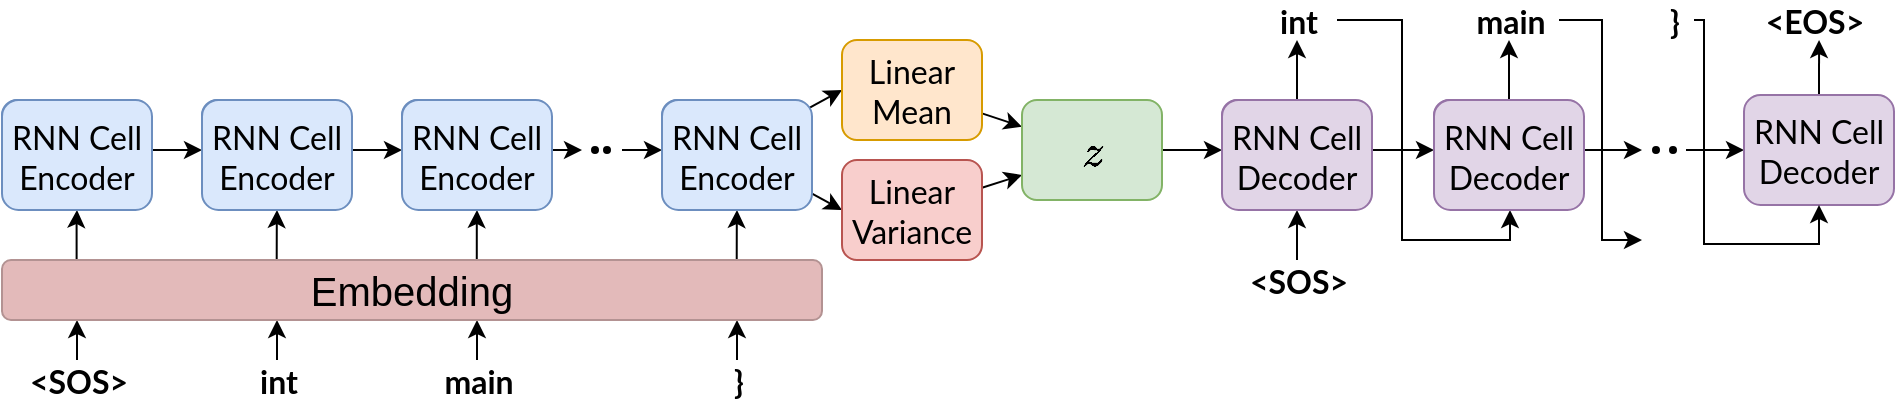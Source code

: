 <mxfile version="14.8.4" type="device"><diagram id="ziSVMS8-bGTgl4r589Y5" name="Page-1"><mxGraphModel dx="1185" dy="650" grid="1" gridSize="10" guides="1" tooltips="1" connect="1" arrows="1" fold="1" page="1" pageScale="1" pageWidth="827" pageHeight="1169" math="1" shadow="0"><root><mxCell id="0"/><mxCell id="1" parent="0"/><mxCell id="51-HqA8ubrV3N6QSU0g3-8" style="edgeStyle=orthogonalEdgeStyle;rounded=0;orthogonalLoop=1;jettySize=auto;html=1;entryX=0;entryY=0.5;entryDx=0;entryDy=0;fontSize=16;fontFamily=Lato;fontSource=https%3A%2F%2Ffonts.googleapis.com%2Fcss%3Ffamily%3DLato;" edge="1" parent="1" source="51-HqA8ubrV3N6QSU0g3-1" target="51-HqA8ubrV3N6QSU0g3-2"><mxGeometry relative="1" as="geometry"/></mxCell><mxCell id="51-HqA8ubrV3N6QSU0g3-1" value="&lt;div style=&quot;font-size: 16px;&quot;&gt;RNN Cell&lt;/div&gt;&lt;div style=&quot;font-size: 16px;&quot;&gt;Encoder&lt;br style=&quot;font-size: 16px;&quot;&gt;&lt;/div&gt;" style="rounded=1;whiteSpace=wrap;html=1;fillColor=#dae8fc;strokeColor=#6c8ebf;fontSize=16;fontFamily=Lato;fontSource=https%3A%2F%2Ffonts.googleapis.com%2Fcss%3Ffamily%3DLato;" vertex="1" parent="1"><mxGeometry x="170" y="390" width="70" height="50" as="geometry"/></mxCell><mxCell id="51-HqA8ubrV3N6QSU0g3-20" style="edgeStyle=orthogonalEdgeStyle;rounded=0;orthogonalLoop=1;jettySize=auto;html=1;fontSize=16;fontFamily=Lato;fontSource=https%3A%2F%2Ffonts.googleapis.com%2Fcss%3Ffamily%3DLato;" edge="1" parent="1" source="51-HqA8ubrV3N6QSU0g3-2"><mxGeometry relative="1" as="geometry"><mxPoint x="360" y="415.0" as="targetPoint"/><Array as="points"><mxPoint x="360" y="415"/><mxPoint x="360" y="415"/></Array></mxGeometry></mxCell><mxCell id="51-HqA8ubrV3N6QSU0g3-2" value="&lt;div style=&quot;font-size: 16px;&quot;&gt;RNN Cell&lt;/div&gt;&lt;div style=&quot;font-size: 16px;&quot;&gt;Encoder&lt;br style=&quot;font-size: 16px;&quot;&gt;&lt;/div&gt;" style="rounded=1;whiteSpace=wrap;html=1;fillColor=#dae8fc;strokeColor=#6c8ebf;fontSize=16;fontFamily=Lato;fontSource=https%3A%2F%2Ffonts.googleapis.com%2Fcss%3Ffamily%3DLato;" vertex="1" parent="1"><mxGeometry x="270" y="390" width="70" height="50" as="geometry"/></mxCell><mxCell id="51-HqA8ubrV3N6QSU0g3-81" style="edgeStyle=orthogonalEdgeStyle;rounded=0;orthogonalLoop=1;jettySize=auto;html=1;entryX=0.335;entryY=1;entryDx=0;entryDy=0;entryPerimeter=0;fontSize=20;" edge="1" parent="1" source="51-HqA8ubrV3N6QSU0g3-6" target="51-HqA8ubrV3N6QSU0g3-78"><mxGeometry relative="1" as="geometry"/></mxCell><mxCell id="51-HqA8ubrV3N6QSU0g3-6" value="int" style="text;html=1;align=center;verticalAlign=middle;resizable=0;points=[];autosize=1;strokeColor=none;fontStyle=1;fontSize=16;fontFamily=Lato;fontSource=https%3A%2F%2Ffonts.googleapis.com%2Fcss%3Ffamily%3DLato;" vertex="1" parent="1"><mxGeometry x="187.5" y="520" width="40" height="20" as="geometry"/></mxCell><mxCell id="51-HqA8ubrV3N6QSU0g3-82" style="edgeStyle=orthogonalEdgeStyle;rounded=0;orthogonalLoop=1;jettySize=auto;html=1;entryX=0.579;entryY=1;entryDx=0;entryDy=0;entryPerimeter=0;fontSize=20;" edge="1" parent="1" source="51-HqA8ubrV3N6QSU0g3-7" target="51-HqA8ubrV3N6QSU0g3-78"><mxGeometry relative="1" as="geometry"/></mxCell><mxCell id="51-HqA8ubrV3N6QSU0g3-7" value="main" style="text;html=1;align=center;verticalAlign=middle;resizable=0;points=[];autosize=1;strokeColor=none;fontStyle=1;fontSize=16;fontFamily=Lato;fontSource=https%3A%2F%2Ffonts.googleapis.com%2Fcss%3Ffamily%3DLato;" vertex="1" parent="1"><mxGeometry x="282.5" y="520" width="50" height="20" as="geometry"/></mxCell><mxCell id="51-HqA8ubrV3N6QSU0g3-23" style="edgeStyle=orthogonalEdgeStyle;rounded=0;orthogonalLoop=1;jettySize=auto;html=1;fontSize=16;fontFamily=Lato;fontSource=https%3A%2F%2Ffonts.googleapis.com%2Fcss%3Ffamily%3DLato;" edge="1" parent="1" target="51-HqA8ubrV3N6QSU0g3-11"><mxGeometry relative="1" as="geometry"><mxPoint x="380" y="415" as="sourcePoint"/><Array as="points"><mxPoint x="380" y="415"/><mxPoint x="380" y="415"/></Array></mxGeometry></mxCell><mxCell id="51-HqA8ubrV3N6QSU0g3-27" style="rounded=0;orthogonalLoop=1;jettySize=auto;html=1;entryX=0;entryY=0.5;entryDx=0;entryDy=0;fontSize=16;fontFamily=Lato;fontSource=https%3A%2F%2Ffonts.googleapis.com%2Fcss%3Ffamily%3DLato;" edge="1" parent="1" source="51-HqA8ubrV3N6QSU0g3-11" target="51-HqA8ubrV3N6QSU0g3-26"><mxGeometry relative="1" as="geometry"/></mxCell><mxCell id="51-HqA8ubrV3N6QSU0g3-28" style="edgeStyle=none;rounded=0;orthogonalLoop=1;jettySize=auto;html=1;entryX=0;entryY=0.5;entryDx=0;entryDy=0;fontSize=16;fontFamily=Lato;fontSource=https%3A%2F%2Ffonts.googleapis.com%2Fcss%3Ffamily%3DLato;" edge="1" parent="1" source="51-HqA8ubrV3N6QSU0g3-11" target="51-HqA8ubrV3N6QSU0g3-25"><mxGeometry relative="1" as="geometry"/></mxCell><mxCell id="51-HqA8ubrV3N6QSU0g3-11" value="&lt;div style=&quot;font-size: 16px;&quot;&gt;RNN Cell&lt;/div&gt;&lt;div style=&quot;font-size: 16px;&quot;&gt;Encoder&lt;br style=&quot;font-size: 16px;&quot;&gt;&lt;/div&gt;" style="rounded=1;whiteSpace=wrap;html=1;fillColor=#dae8fc;strokeColor=#6c8ebf;fontSize=16;fontFamily=Lato;fontSource=https%3A%2F%2Ffonts.googleapis.com%2Fcss%3Ffamily%3DLato;" vertex="1" parent="1"><mxGeometry x="400" y="390" width="70" height="50" as="geometry"/></mxCell><mxCell id="51-HqA8ubrV3N6QSU0g3-83" style="edgeStyle=orthogonalEdgeStyle;rounded=0;orthogonalLoop=1;jettySize=auto;html=1;entryX=0.896;entryY=1;entryDx=0;entryDy=0;entryPerimeter=0;fontSize=20;" edge="1" parent="1" source="51-HqA8ubrV3N6QSU0g3-12" target="51-HqA8ubrV3N6QSU0g3-78"><mxGeometry relative="1" as="geometry"/></mxCell><mxCell id="51-HqA8ubrV3N6QSU0g3-12" value="}" style="text;html=1;align=center;verticalAlign=middle;resizable=0;points=[];autosize=1;strokeColor=none;fontStyle=1;fontSize=16;fontFamily=Lato;fontSource=https%3A%2F%2Ffonts.googleapis.com%2Fcss%3Ffamily%3DLato;" vertex="1" parent="1"><mxGeometry x="427.5" y="520" width="20" height="20" as="geometry"/></mxCell><mxCell id="51-HqA8ubrV3N6QSU0g3-17" style="edgeStyle=orthogonalEdgeStyle;rounded=0;orthogonalLoop=1;jettySize=auto;html=1;entryX=0;entryY=0.5;entryDx=0;entryDy=0;fontSize=16;fontFamily=Lato;fontSource=https%3A%2F%2Ffonts.googleapis.com%2Fcss%3Ffamily%3DLato;" edge="1" parent="1" source="51-HqA8ubrV3N6QSU0g3-14" target="51-HqA8ubrV3N6QSU0g3-1"><mxGeometry relative="1" as="geometry"/></mxCell><mxCell id="51-HqA8ubrV3N6QSU0g3-14" value="&lt;div style=&quot;font-size: 16px;&quot;&gt;RNN Cell&lt;/div&gt;&lt;div style=&quot;font-size: 16px;&quot;&gt;Encoder&lt;br style=&quot;font-size: 16px;&quot;&gt;&lt;/div&gt;" style="rounded=1;whiteSpace=wrap;html=1;fillColor=#dae8fc;strokeColor=#6c8ebf;fontSize=16;fontFamily=Lato;fontSource=https%3A%2F%2Ffonts.googleapis.com%2Fcss%3Ffamily%3DLato;" vertex="1" parent="1"><mxGeometry x="70" y="390" width="70" height="50" as="geometry"/></mxCell><mxCell id="51-HqA8ubrV3N6QSU0g3-80" style="edgeStyle=orthogonalEdgeStyle;rounded=0;orthogonalLoop=1;jettySize=auto;html=1;entryX=0.09;entryY=0.99;entryDx=0;entryDy=0;entryPerimeter=0;fontSize=20;" edge="1" parent="1" source="51-HqA8ubrV3N6QSU0g3-15" target="51-HqA8ubrV3N6QSU0g3-78"><mxGeometry relative="1" as="geometry"/></mxCell><mxCell id="51-HqA8ubrV3N6QSU0g3-15" value="&amp;lt;SOS&amp;gt;" style="text;html=1;align=center;verticalAlign=middle;resizable=0;points=[];autosize=1;strokeColor=none;fontStyle=1;fontSize=16;fontFamily=Lato;fontSource=https%3A%2F%2Ffonts.googleapis.com%2Fcss%3Ffamily%3DLato;" vertex="1" parent="1"><mxGeometry x="72.5" y="520" width="70" height="20" as="geometry"/></mxCell><mxCell id="51-HqA8ubrV3N6QSU0g3-21" value="" style="ellipse;whiteSpace=wrap;html=1;aspect=fixed;fillColor=#000000;fontSize=16;fontFamily=Lato;fontSource=https%3A%2F%2Ffonts.googleapis.com%2Fcss%3Ffamily%3DLato;" vertex="1" parent="1"><mxGeometry x="365" y="413.5" width="3" height="3" as="geometry"/></mxCell><mxCell id="51-HqA8ubrV3N6QSU0g3-22" value="" style="ellipse;whiteSpace=wrap;html=1;aspect=fixed;fillColor=#000000;fontSize=16;fontFamily=Lato;fontSource=https%3A%2F%2Ffonts.googleapis.com%2Fcss%3Ffamily%3DLato;" vertex="1" parent="1"><mxGeometry x="371" y="413.5" width="3" height="3" as="geometry"/></mxCell><mxCell id="51-HqA8ubrV3N6QSU0g3-30" style="edgeStyle=none;rounded=0;orthogonalLoop=1;jettySize=auto;html=1;fontSize=16;fontFamily=Lato;fontSource=https%3A%2F%2Ffonts.googleapis.com%2Fcss%3Ffamily%3DLato;" edge="1" parent="1" source="51-HqA8ubrV3N6QSU0g3-25" target="51-HqA8ubrV3N6QSU0g3-29"><mxGeometry relative="1" as="geometry"/></mxCell><mxCell id="51-HqA8ubrV3N6QSU0g3-25" value="&lt;div style=&quot;font-size: 16px;&quot;&gt;Linear&lt;/div&gt;&lt;div style=&quot;font-size: 16px;&quot;&gt;Mean&lt;br style=&quot;font-size: 16px;&quot;&gt;&lt;/div&gt;" style="rounded=1;whiteSpace=wrap;html=1;fillColor=#ffe6cc;strokeColor=#d79b00;fontSize=16;fontFamily=Lato;fontSource=https%3A%2F%2Ffonts.googleapis.com%2Fcss%3Ffamily%3DLato;" vertex="1" parent="1"><mxGeometry x="490" y="360" width="70" height="50" as="geometry"/></mxCell><mxCell id="51-HqA8ubrV3N6QSU0g3-31" style="edgeStyle=none;rounded=0;orthogonalLoop=1;jettySize=auto;html=1;entryX=0;entryY=0.75;entryDx=0;entryDy=0;fontSize=16;fontFamily=Lato;fontSource=https%3A%2F%2Ffonts.googleapis.com%2Fcss%3Ffamily%3DLato;" edge="1" parent="1" source="51-HqA8ubrV3N6QSU0g3-26" target="51-HqA8ubrV3N6QSU0g3-29"><mxGeometry relative="1" as="geometry"/></mxCell><mxCell id="51-HqA8ubrV3N6QSU0g3-26" value="&lt;div style=&quot;font-size: 16px;&quot;&gt;Linear&lt;/div&gt;&lt;div style=&quot;font-size: 16px;&quot;&gt;Variance&lt;br style=&quot;font-size: 16px;&quot;&gt;&lt;/div&gt;" style="rounded=1;whiteSpace=wrap;html=1;fillColor=#f8cecc;strokeColor=#b85450;fontSize=16;fontFamily=Lato;fontSource=https%3A%2F%2Ffonts.googleapis.com%2Fcss%3Ffamily%3DLato;" vertex="1" parent="1"><mxGeometry x="490" y="420" width="70" height="50" as="geometry"/></mxCell><mxCell id="51-HqA8ubrV3N6QSU0g3-44" style="edgeStyle=none;rounded=0;orthogonalLoop=1;jettySize=auto;html=1;entryX=0;entryY=0.5;entryDx=0;entryDy=0;fontSize=16;fontFamily=Lato;fontSource=https%3A%2F%2Ffonts.googleapis.com%2Fcss%3Ffamily%3DLato;" edge="1" parent="1" source="51-HqA8ubrV3N6QSU0g3-29" target="51-HqA8ubrV3N6QSU0g3-41"><mxGeometry relative="1" as="geometry"/></mxCell><mxCell id="51-HqA8ubrV3N6QSU0g3-29" value="$$z$$" style="rounded=1;whiteSpace=wrap;html=1;fillColor=#d5e8d4;strokeColor=#82b366;fontSize=20;fontFamily=Lato;fontSource=https%3A%2F%2Ffonts.googleapis.com%2Fcss%3Ffamily%3DLato;" vertex="1" parent="1"><mxGeometry x="580" y="390" width="70" height="50" as="geometry"/></mxCell><mxCell id="51-HqA8ubrV3N6QSU0g3-32" style="edgeStyle=orthogonalEdgeStyle;rounded=0;orthogonalLoop=1;jettySize=auto;html=1;fontSize=16;fontFamily=Lato;fontSource=https%3A%2F%2Ffonts.googleapis.com%2Fcss%3Ffamily%3DLato;" edge="1" parent="1" source="51-HqA8ubrV3N6QSU0g3-33"><mxGeometry relative="1" as="geometry"><mxPoint x="890" y="415" as="targetPoint"/><Array as="points"><mxPoint x="876" y="415"/><mxPoint x="876" y="415"/></Array></mxGeometry></mxCell><mxCell id="51-HqA8ubrV3N6QSU0g3-33" value="&lt;div style=&quot;font-size: 16px;&quot;&gt;RNN Cell&lt;/div&gt;&lt;div style=&quot;font-size: 16px;&quot;&gt;Decoder&lt;br style=&quot;font-size: 16px;&quot;&gt;&lt;/div&gt;" style="rounded=1;whiteSpace=wrap;html=1;fillColor=#e1d5e7;strokeColor=#9673a6;fontSize=16;fontFamily=Lato;fontSource=https%3A%2F%2Ffonts.googleapis.com%2Fcss%3Ffamily%3DLato;" vertex="1" parent="1"><mxGeometry x="786" y="390" width="70" height="50" as="geometry"/></mxCell><mxCell id="51-HqA8ubrV3N6QSU0g3-34" style="edgeStyle=orthogonalEdgeStyle;rounded=0;orthogonalLoop=1;jettySize=auto;html=1;fontSize=16;fontFamily=Lato;fontSource=https%3A%2F%2Ffonts.googleapis.com%2Fcss%3Ffamily%3DLato;" edge="1" parent="1" source="51-HqA8ubrV3N6QSU0g3-35"><mxGeometry relative="1" as="geometry"><mxPoint x="990" y="415.0" as="targetPoint"/><Array as="points"><mxPoint x="990" y="415"/><mxPoint x="990" y="415"/></Array></mxGeometry></mxCell><mxCell id="51-HqA8ubrV3N6QSU0g3-70" style="edgeStyle=none;rounded=0;orthogonalLoop=1;jettySize=auto;html=1;entryX=0.536;entryY=1;entryDx=0;entryDy=0;entryPerimeter=0;fontSize=20;fontFamily=Lato;fontSource=https%3A%2F%2Ffonts.googleapis.com%2Fcss%3Ffamily%3DLato;" edge="1" parent="1" source="51-HqA8ubrV3N6QSU0g3-35" target="51-HqA8ubrV3N6QSU0g3-54"><mxGeometry relative="1" as="geometry"/></mxCell><mxCell id="51-HqA8ubrV3N6QSU0g3-90" style="edgeStyle=orthogonalEdgeStyle;rounded=0;orthogonalLoop=1;jettySize=auto;html=1;fontSize=20;" edge="1" parent="1" target="51-HqA8ubrV3N6QSU0g3-35"><mxGeometry relative="1" as="geometry"><mxPoint x="912" y="415" as="sourcePoint"/><Array as="points"><mxPoint x="917" y="415"/><mxPoint x="917" y="415"/></Array></mxGeometry></mxCell><mxCell id="51-HqA8ubrV3N6QSU0g3-35" value="&lt;div style=&quot;font-size: 16px;&quot;&gt;RNN Cell&lt;/div&gt;&lt;div style=&quot;font-size: 16px;&quot;&gt;Decoder&lt;br style=&quot;font-size: 16px;&quot;&gt;&lt;/div&gt;" style="rounded=1;whiteSpace=wrap;html=1;fillColor=#e1d5e7;strokeColor=#9673a6;fontSize=16;fontFamily=Lato;fontSource=https%3A%2F%2Ffonts.googleapis.com%2Fcss%3Ffamily%3DLato;" vertex="1" parent="1"><mxGeometry x="941" y="387.5" width="75" height="55" as="geometry"/></mxCell><mxCell id="51-HqA8ubrV3N6QSU0g3-40" style="edgeStyle=orthogonalEdgeStyle;rounded=0;orthogonalLoop=1;jettySize=auto;html=1;entryX=0;entryY=0.5;entryDx=0;entryDy=0;fontSize=16;fontFamily=Lato;fontSource=https%3A%2F%2Ffonts.googleapis.com%2Fcss%3Ffamily%3DLato;" edge="1" parent="1" source="51-HqA8ubrV3N6QSU0g3-41" target="51-HqA8ubrV3N6QSU0g3-33"><mxGeometry relative="1" as="geometry"/></mxCell><mxCell id="51-HqA8ubrV3N6QSU0g3-41" value="&lt;div style=&quot;font-size: 16px;&quot;&gt;RNN Cell&lt;/div&gt;&lt;div style=&quot;font-size: 16px;&quot;&gt;Decoder&lt;br style=&quot;font-size: 16px;&quot;&gt;&lt;/div&gt;" style="rounded=1;whiteSpace=wrap;html=1;fillColor=#e1d5e7;strokeColor=#9673a6;fontSize=16;fontFamily=Lato;fontSource=https%3A%2F%2Ffonts.googleapis.com%2Fcss%3Ffamily%3DLato;" vertex="1" parent="1"><mxGeometry x="680" y="390" width="70" height="50" as="geometry"/></mxCell><mxCell id="51-HqA8ubrV3N6QSU0g3-67" style="edgeStyle=none;rounded=0;orthogonalLoop=1;jettySize=auto;html=1;entryX=0.5;entryY=1;entryDx=0;entryDy=0;fontSize=20;fontFamily=Lato;fontSource=https%3A%2F%2Ffonts.googleapis.com%2Fcss%3Ffamily%3DLato;" edge="1" parent="1" source="51-HqA8ubrV3N6QSU0g3-43" target="51-HqA8ubrV3N6QSU0g3-59"><mxGeometry relative="1" as="geometry"/></mxCell><mxCell id="51-HqA8ubrV3N6QSU0g3-43" value="&amp;lt;SOS&amp;gt;" style="text;html=1;align=center;verticalAlign=middle;resizable=0;points=[];autosize=1;strokeColor=none;fontStyle=1;fontSize=16;fontFamily=Lato;fontSource=https%3A%2F%2Ffonts.googleapis.com%2Fcss%3Ffamily%3DLato;" vertex="1" parent="1"><mxGeometry x="682.5" y="470" width="70" height="20" as="geometry"/></mxCell><mxCell id="51-HqA8ubrV3N6QSU0g3-76" style="rounded=0;orthogonalLoop=1;jettySize=auto;html=1;fontSize=20;edgeStyle=orthogonalEdgeStyle;entryX=0.5;entryY=1;entryDx=0;entryDy=0;" edge="1" parent="1" source="51-HqA8ubrV3N6QSU0g3-46" target="51-HqA8ubrV3N6QSU0g3-60"><mxGeometry relative="1" as="geometry"><mxPoint x="824" y="450" as="targetPoint"/><Array as="points"><mxPoint x="770" y="350"/><mxPoint x="770" y="460"/><mxPoint x="824" y="460"/><mxPoint x="824" y="445"/></Array></mxGeometry></mxCell><mxCell id="51-HqA8ubrV3N6QSU0g3-46" value="int" style="text;html=1;align=center;verticalAlign=middle;resizable=0;points=[];autosize=1;strokeColor=none;fontStyle=1;fontSize=16;fontFamily=Lato;fontSource=https%3A%2F%2Ffonts.googleapis.com%2Fcss%3Ffamily%3DLato;" vertex="1" parent="1"><mxGeometry x="697.5" y="340" width="40" height="20" as="geometry"/></mxCell><mxCell id="51-HqA8ubrV3N6QSU0g3-102" style="edgeStyle=orthogonalEdgeStyle;rounded=0;orthogonalLoop=1;jettySize=auto;html=1;fontSize=20;" edge="1" parent="1" source="51-HqA8ubrV3N6QSU0g3-48"><mxGeometry relative="1" as="geometry"><mxPoint x="890" y="460" as="targetPoint"/><Array as="points"><mxPoint x="870" y="350"/><mxPoint x="870" y="460"/></Array></mxGeometry></mxCell><mxCell id="51-HqA8ubrV3N6QSU0g3-48" value="main" style="text;html=1;align=center;verticalAlign=middle;resizable=0;points=[];autosize=1;strokeColor=none;fontStyle=1;fontSize=16;fontFamily=Lato;fontSource=https%3A%2F%2Ffonts.googleapis.com%2Fcss%3Ffamily%3DLato;" vertex="1" parent="1"><mxGeometry x="798.5" y="340" width="50" height="20" as="geometry"/></mxCell><mxCell id="51-HqA8ubrV3N6QSU0g3-50" value="" style="ellipse;whiteSpace=wrap;html=1;aspect=fixed;fillColor=#000000;fontSize=16;fontFamily=Lato;fontSource=https%3A%2F%2Ffonts.googleapis.com%2Fcss%3Ffamily%3DLato;" vertex="1" parent="1"><mxGeometry x="895.5" y="413.5" width="3" height="3" as="geometry"/></mxCell><mxCell id="51-HqA8ubrV3N6QSU0g3-51" value="" style="ellipse;whiteSpace=wrap;html=1;aspect=fixed;fillColor=#000000;fontSize=16;fontFamily=Lato;fontSource=https%3A%2F%2Ffonts.googleapis.com%2Fcss%3Ffamily%3DLato;" vertex="1" parent="1"><mxGeometry x="904" y="413.5" width="3" height="3" as="geometry"/></mxCell><mxCell id="51-HqA8ubrV3N6QSU0g3-54" value="&lt;b style=&quot;font-size: 16px;&quot;&gt;&amp;lt;EOS&amp;gt;&lt;/b&gt;" style="text;html=1;align=center;verticalAlign=middle;resizable=0;points=[];autosize=1;strokeColor=none;fontSize=16;fontFamily=Lato;fontSource=https%3A%2F%2Ffonts.googleapis.com%2Fcss%3Ffamily%3DLato;" vertex="1" parent="1"><mxGeometry x="941" y="340" width="70" height="20" as="geometry"/></mxCell><mxCell id="51-HqA8ubrV3N6QSU0g3-85" style="edgeStyle=orthogonalEdgeStyle;rounded=0;orthogonalLoop=1;jettySize=auto;html=1;fontSize=20;exitX=0.091;exitY=0;exitDx=0;exitDy=0;exitPerimeter=0;" edge="1" parent="1" source="51-HqA8ubrV3N6QSU0g3-78" target="51-HqA8ubrV3N6QSU0g3-55"><mxGeometry relative="1" as="geometry"/></mxCell><mxCell id="51-HqA8ubrV3N6QSU0g3-55" value="&lt;div style=&quot;font-size: 16px;&quot;&gt;RNN Cell&lt;/div&gt;&lt;div style=&quot;font-size: 16px;&quot;&gt;Encoder&lt;br style=&quot;font-size: 16px;&quot;&gt;&lt;/div&gt;" style="rounded=1;whiteSpace=wrap;html=1;fillColor=#dae8fc;strokeColor=#6c8ebf;fontSize=16;fontFamily=Lato;fontSource=https%3A%2F%2Ffonts.googleapis.com%2Fcss%3Ffamily%3DLato;" vertex="1" parent="1"><mxGeometry x="70" y="390" width="75" height="55" as="geometry"/></mxCell><mxCell id="51-HqA8ubrV3N6QSU0g3-86" style="edgeStyle=orthogonalEdgeStyle;rounded=0;orthogonalLoop=1;jettySize=auto;html=1;fontSize=20;exitX=0.335;exitY=0;exitDx=0;exitDy=0;exitPerimeter=0;" edge="1" parent="1" source="51-HqA8ubrV3N6QSU0g3-78" target="51-HqA8ubrV3N6QSU0g3-56"><mxGeometry relative="1" as="geometry"/></mxCell><mxCell id="51-HqA8ubrV3N6QSU0g3-56" value="&lt;div style=&quot;font-size: 16px;&quot;&gt;RNN Cell&lt;/div&gt;&lt;div style=&quot;font-size: 16px;&quot;&gt;Encoder&lt;br style=&quot;font-size: 16px;&quot;&gt;&lt;/div&gt;" style="rounded=1;whiteSpace=wrap;html=1;fillColor=#dae8fc;strokeColor=#6c8ebf;fontSize=16;fontFamily=Lato;fontSource=https%3A%2F%2Ffonts.googleapis.com%2Fcss%3Ffamily%3DLato;" vertex="1" parent="1"><mxGeometry x="170" y="390" width="75" height="55" as="geometry"/></mxCell><mxCell id="51-HqA8ubrV3N6QSU0g3-87" style="edgeStyle=orthogonalEdgeStyle;rounded=0;orthogonalLoop=1;jettySize=auto;html=1;fontSize=20;exitX=0.579;exitY=0;exitDx=0;exitDy=0;exitPerimeter=0;" edge="1" parent="1" source="51-HqA8ubrV3N6QSU0g3-78" target="51-HqA8ubrV3N6QSU0g3-57"><mxGeometry relative="1" as="geometry"/></mxCell><mxCell id="51-HqA8ubrV3N6QSU0g3-57" value="&lt;div style=&quot;font-size: 16px;&quot;&gt;RNN Cell&lt;/div&gt;&lt;div style=&quot;font-size: 16px;&quot;&gt;Encoder&lt;br style=&quot;font-size: 16px;&quot;&gt;&lt;/div&gt;" style="rounded=1;whiteSpace=wrap;html=1;fillColor=#dae8fc;strokeColor=#6c8ebf;fontSize=16;fontFamily=Lato;fontSource=https%3A%2F%2Ffonts.googleapis.com%2Fcss%3Ffamily%3DLato;" vertex="1" parent="1"><mxGeometry x="270" y="390" width="75" height="55" as="geometry"/></mxCell><mxCell id="51-HqA8ubrV3N6QSU0g3-88" style="edgeStyle=orthogonalEdgeStyle;rounded=0;orthogonalLoop=1;jettySize=auto;html=1;fontSize=20;exitX=0.896;exitY=0;exitDx=0;exitDy=0;exitPerimeter=0;" edge="1" parent="1" source="51-HqA8ubrV3N6QSU0g3-78" target="51-HqA8ubrV3N6QSU0g3-58"><mxGeometry relative="1" as="geometry"/></mxCell><mxCell id="51-HqA8ubrV3N6QSU0g3-58" value="&lt;div style=&quot;font-size: 16px;&quot;&gt;RNN Cell&lt;/div&gt;&lt;div style=&quot;font-size: 16px;&quot;&gt;Encoder&lt;br style=&quot;font-size: 16px;&quot;&gt;&lt;/div&gt;" style="rounded=1;whiteSpace=wrap;html=1;fillColor=#dae8fc;strokeColor=#6c8ebf;fontSize=16;fontFamily=Lato;fontSource=https%3A%2F%2Ffonts.googleapis.com%2Fcss%3Ffamily%3DLato;" vertex="1" parent="1"><mxGeometry x="400" y="390" width="75" height="55" as="geometry"/></mxCell><mxCell id="51-HqA8ubrV3N6QSU0g3-72" style="edgeStyle=none;rounded=0;orthogonalLoop=1;jettySize=auto;html=1;entryX=0.5;entryY=1;entryDx=0;entryDy=0;entryPerimeter=0;fontSize=20;" edge="1" parent="1" source="51-HqA8ubrV3N6QSU0g3-59" target="51-HqA8ubrV3N6QSU0g3-46"><mxGeometry relative="1" as="geometry"/></mxCell><mxCell id="51-HqA8ubrV3N6QSU0g3-59" value="&lt;div style=&quot;font-size: 16px;&quot;&gt;RNN Cell&lt;/div&gt;&lt;div style=&quot;font-size: 16px;&quot;&gt;Decoder&lt;br style=&quot;font-size: 16px;&quot;&gt;&lt;/div&gt;" style="rounded=1;whiteSpace=wrap;html=1;fillColor=#e1d5e7;strokeColor=#9673a6;fontSize=16;fontFamily=Lato;fontSource=https%3A%2F%2Ffonts.googleapis.com%2Fcss%3Ffamily%3DLato;" vertex="1" parent="1"><mxGeometry x="680" y="390" width="75" height="55" as="geometry"/></mxCell><mxCell id="51-HqA8ubrV3N6QSU0g3-69" style="edgeStyle=none;rounded=0;orthogonalLoop=1;jettySize=auto;html=1;fontSize=20;fontFamily=Lato;fontSource=https%3A%2F%2Ffonts.googleapis.com%2Fcss%3Ffamily%3DLato;" edge="1" parent="1" source="51-HqA8ubrV3N6QSU0g3-60" target="51-HqA8ubrV3N6QSU0g3-48"><mxGeometry relative="1" as="geometry"/></mxCell><mxCell id="51-HqA8ubrV3N6QSU0g3-60" value="&lt;div style=&quot;font-size: 16px;&quot;&gt;RNN Cell&lt;/div&gt;&lt;div style=&quot;font-size: 16px;&quot;&gt;Decoder&lt;br style=&quot;font-size: 16px;&quot;&gt;&lt;/div&gt;" style="rounded=1;whiteSpace=wrap;html=1;fillColor=#e1d5e7;strokeColor=#9673a6;fontSize=16;fontFamily=Lato;fontSource=https%3A%2F%2Ffonts.googleapis.com%2Fcss%3Ffamily%3DLato;" vertex="1" parent="1"><mxGeometry x="786" y="390" width="75" height="55" as="geometry"/></mxCell><mxCell id="51-HqA8ubrV3N6QSU0g3-78" value="Embedding" style="rounded=1;whiteSpace=wrap;html=1;fontSize=20;fillColor=#E3BABA;strokeColor=#B39292;" vertex="1" parent="1"><mxGeometry x="70" y="470" width="410" height="30" as="geometry"/></mxCell><mxCell id="51-HqA8ubrV3N6QSU0g3-100" style="edgeStyle=orthogonalEdgeStyle;rounded=0;orthogonalLoop=1;jettySize=auto;html=1;entryX=0.5;entryY=1;entryDx=0;entryDy=0;fontSize=20;" edge="1" parent="1" target="51-HqA8ubrV3N6QSU0g3-35"><mxGeometry relative="1" as="geometry"><mxPoint x="916" y="350" as="sourcePoint"/><Array as="points"><mxPoint x="921" y="462"/><mxPoint x="979" y="462"/></Array></mxGeometry></mxCell><mxCell id="51-HqA8ubrV3N6QSU0g3-94" value="}" style="text;html=1;align=center;verticalAlign=middle;resizable=0;points=[];autosize=1;strokeColor=none;fontStyle=1;fontSize=16;fontFamily=Lato;fontSource=https%3A%2F%2Ffonts.googleapis.com%2Fcss%3Ffamily%3DLato;" vertex="1" parent="1"><mxGeometry x="895.5" y="340" width="20" height="20" as="geometry"/></mxCell></root></mxGraphModel></diagram></mxfile>